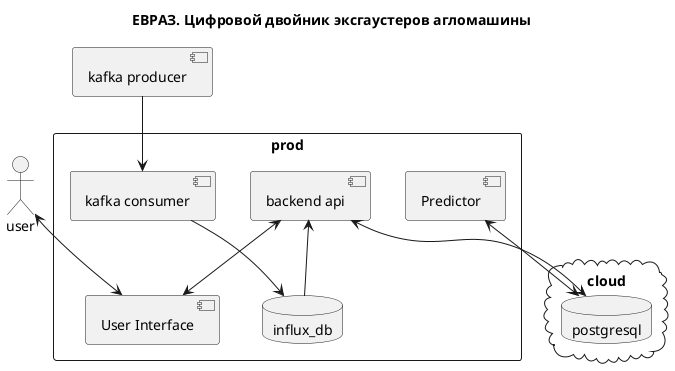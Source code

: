 @startuml
title ЕВРАЗ. Цифровой двойник эксгаустеров агломашины

actor user as user

rectangle prod{
    database influx_db as influx
    [backend api] as api
    [User Interface] as ui
    [Predictor] as predictor
    [kafka consumer] as kafka_c
}
[kafka producer] as kafka_p

cloud "cloud"{
    database postgresql as psql
}

user <--> ui
api <--> ui
api <--> psql
api <-- influx
psql <--> predictor
kafka_c --> influx
kafka_p --> kafka_c

@enduml